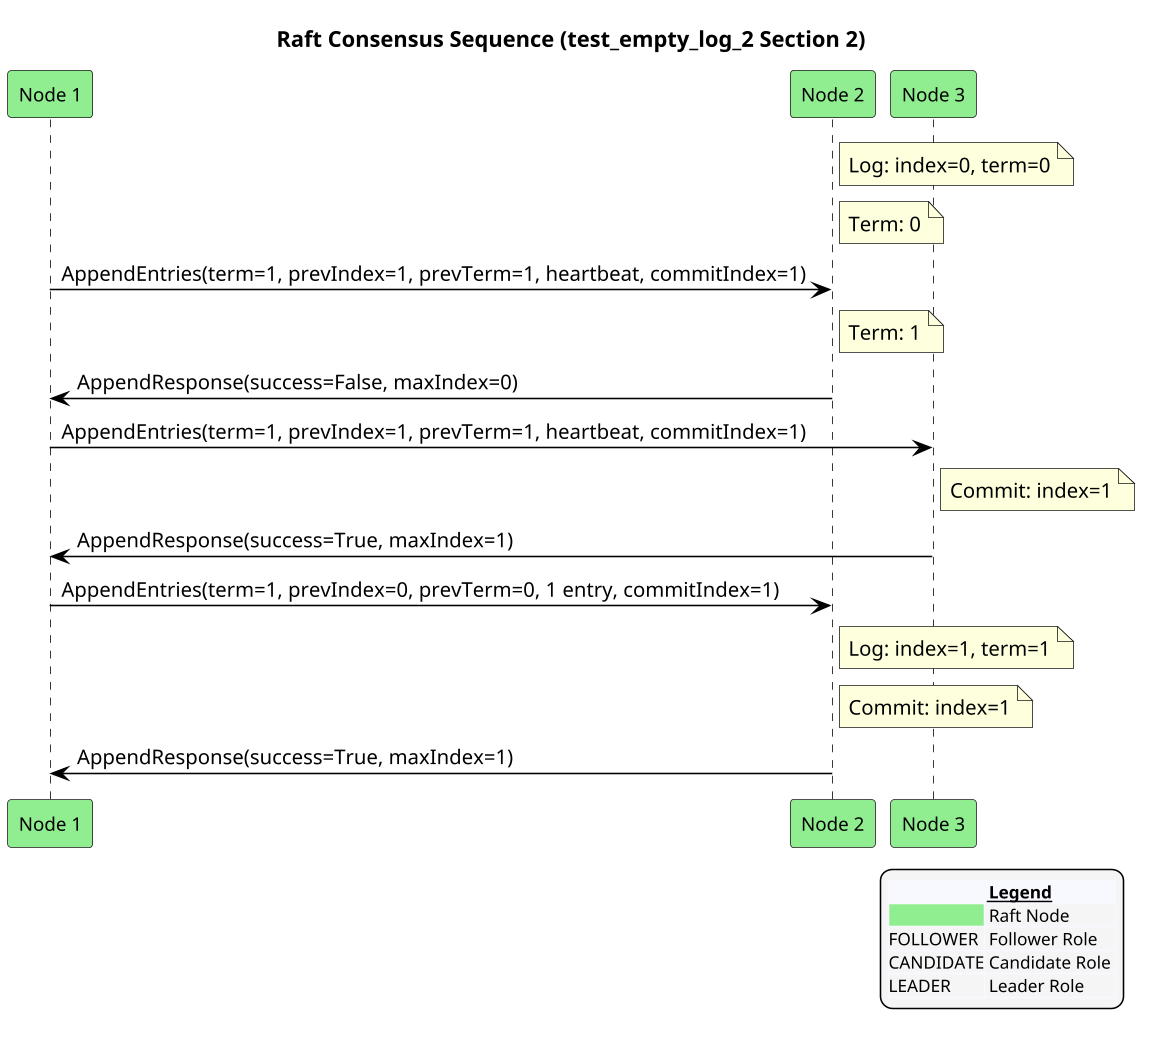@startuml
!pragma ratio 0.7
skinparam dpi 150
skinparam monochrome false
skinparam sequence {
  ArrowColor Black
  ActorBorderColor Black
  LifeLineBorderColor Black
  ParticipantFontSize 12
  Padding 10
}
skinparam legend {
  BackgroundColor #F5F5F5
  FontSize 11
}
title Raft Consensus Sequence (test_empty_log_2 Section 2)

participant "Node 1" as n1 order 10 #Lightgreen
participant "Node 2" as n2 order 20 #Lightgreen
participant "Node 3" as n3 order 30 #Lightgreen
note right of n2: Log: index=0, term=0
note right of n2: Term: 0
n1 -> n2: AppendEntries(term=1, prevIndex=1, prevTerm=1, heartbeat, commitIndex=1)
note right of n2: Term: 1
n2 -> n1: AppendResponse(success=False, maxIndex=0)
n1 -> n3: AppendEntries(term=1, prevIndex=1, prevTerm=1, heartbeat, commitIndex=1)
note right of n3: Commit: index=1
n3 -> n1: AppendResponse(success=True, maxIndex=1)
n1 -> n2: AppendEntries(term=1, prevIndex=0, prevTerm=0, 1 entry, commitIndex=1)
note right of n2: Log: index=1, term=1
note right of n2: Commit: index=1
n2 -> n1: AppendResponse(success=True, maxIndex=1)

legend right
  <#GhostWhite,#GhostWhite>|      |= __Legend__ |
  |<#Lightgreen>| Raft Node |
  |FOLLOWER| Follower Role |
  |CANDIDATE| Candidate Role |
  |LEADER| Leader Role |
endlegend
@enduml
